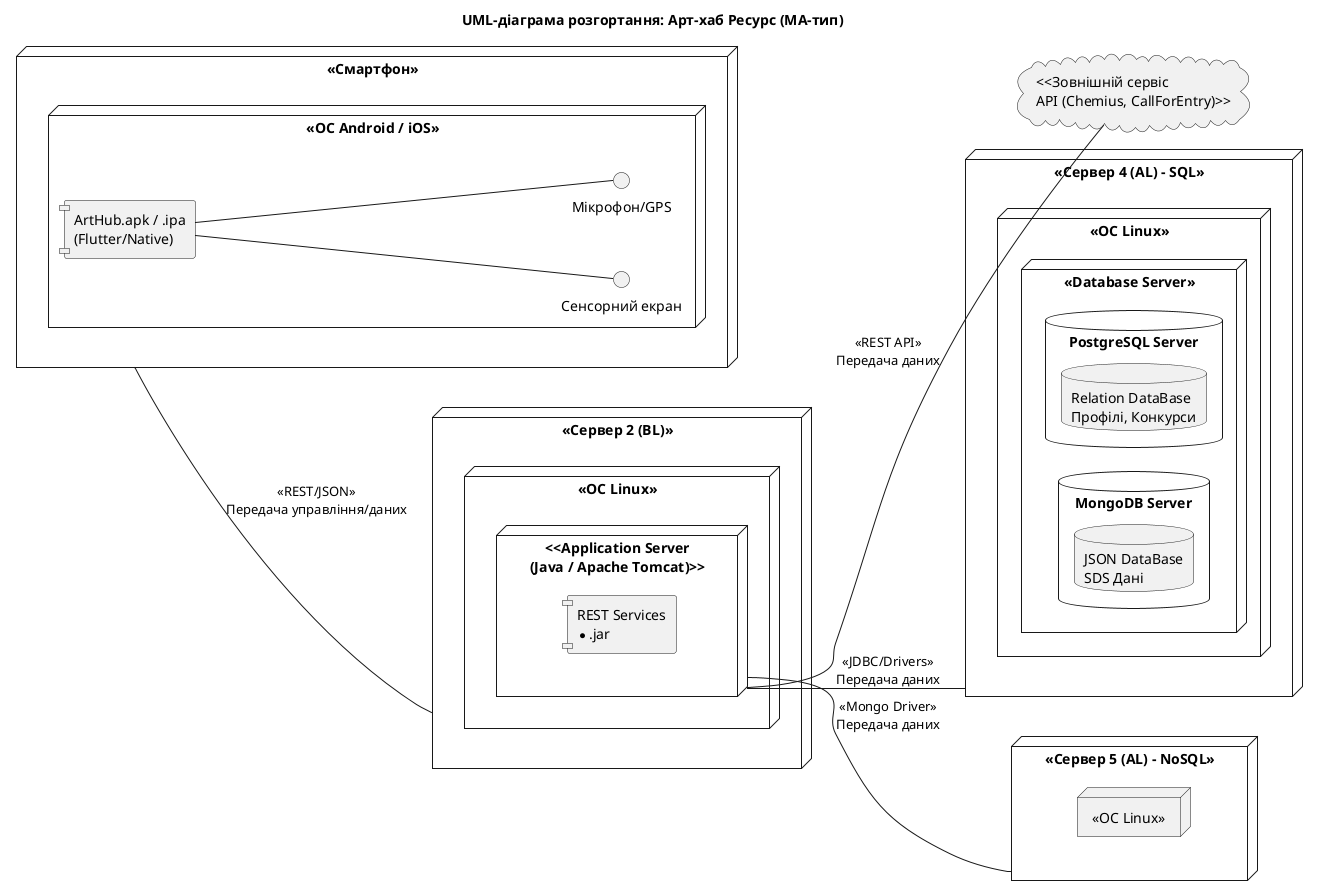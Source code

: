 @startuml
title UML-діаграма розгортання: Арт-хаб Ресурс (MA-тип)

left to right direction
skinparam componentStyle uml1

' =================================================================
' 1. PL (Presentation Level) - Клієнт
' =================================================================
node "<<Смартфон>>" as Client {
    node "<<OC Android / iOS>>" as OS_Mobile {
        component [ArtHub.apk / .ipa\n(Flutter/Native)] as ClientApp
        
        interface "Сенсорний екран" as Screen
        interface "Мікрофон/GPS" as Mic
        
        ClientApp -down- Screen
        ClientApp -down- Mic
    }
}

' =================================================================
' 2. BL (Business Level) - Сервер застосунків
' =================================================================
node "<<Сервер 2 (BL)>>" as BLServer {
    node "<<OC Linux>>" as BL_OS {
        node "<<Application Server\n(Java / Apache Tomcat)>>" as AppServer {
            component [REST Services\n*.jar] as BusinessLogic
        }
    }
}

' =================================================================
' 3. AL (Access Level) - Сервери даних (Розділені та Виправлені)
' =================================================================

' Сервер 4: PostgreSQL (Виправлено: вкладення без символу зв'язку --)
node "<<Сервер 4 (AL) - SQL>>" as ALServerRel {
    node "<<OC Linux>>" as AL_OS_Rel {
        node "<<Database Server>>" {
            database "PostgreSQL Server" as PGServer {
                database "Relation DataBase\nПрофілі, Конкурси" as RelationDB
            }
        }
    }
}

' Сервер 5: MongoDB (Виправлено: вкладення без символу зв'язку --)
node "<<Сервер 5 (AL) - NoSQL>>" as ALServerNoSql {
    node "<<OC Linux>>" as AL_OS_NoSql {
        node "<<Database Server>>" {
            database "MongoDB Server" as MongoServer {
                database "JSON DataBase\nSDS Дані" as JSONDB
            }
        }
    }
}


' =================================================================
' ЗВ'ЯЗКИ (Control & Data Flow)
' =================================================================
' PL <-> BL
Client -- BLServer : <<REST/JSON>>\nПередача управління/даних

' BL <-> AL
AppServer -- ALServerRel : <<JDBC/Drivers>>\nПередача даних
AppServer -- ALServerNoSql : <<Mongo Driver>>\nПередача даних

' Зв'язки із Зовнішніми API
cloud "<<Зовнішній сервіс\nAPI (Chemius, CallForEntry)>>" as ExternalAPI

AppServer -- ExternalAPI : <<REST API>>\nПередача даних

@enduml
